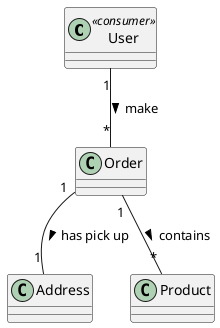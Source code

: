 @startuml
class User <<consumer>> {}
class Address {}

' Product Classes
class Product {}

' Order Classes
class Order {}


' Associations
User "1" -- "*" Order : make >
Order "1" -- "1" Address : has pick up >
Order "1" -- "*" Product : contains >

@enduml